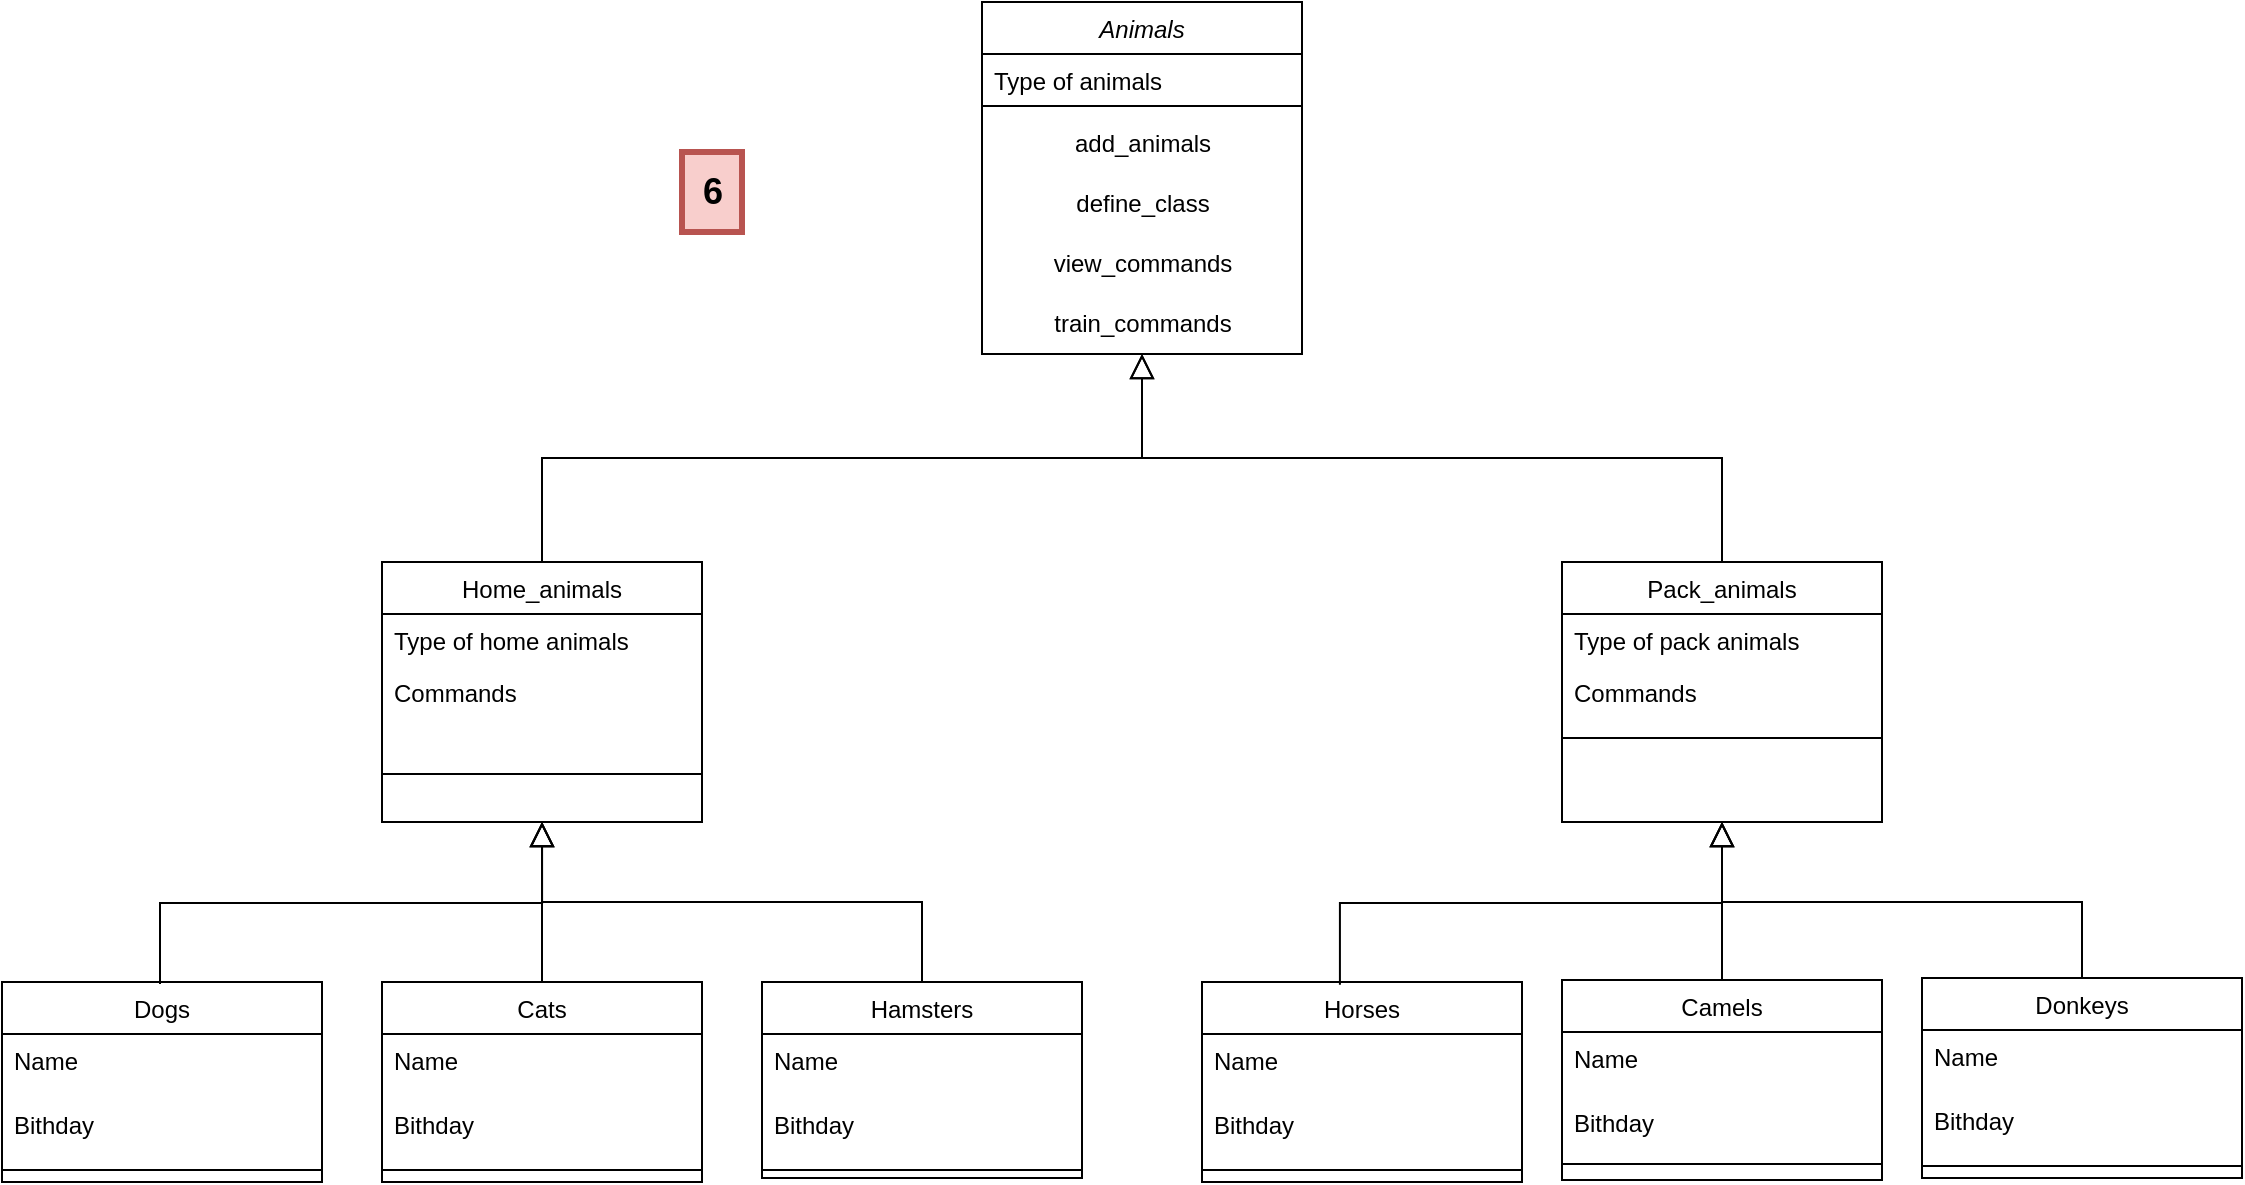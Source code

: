 <mxfile version="20.3.0" type="device"><diagram id="C5RBs43oDa-KdzZeNtuy" name="Page-1"><mxGraphModel dx="1935" dy="553" grid="1" gridSize="10" guides="1" tooltips="1" connect="1" arrows="1" fold="1" page="1" pageScale="1" pageWidth="827" pageHeight="1169" math="0" shadow="0"><root><mxCell id="WIyWlLk6GJQsqaUBKTNV-0"/><mxCell id="WIyWlLk6GJQsqaUBKTNV-1" parent="WIyWlLk6GJQsqaUBKTNV-0"/><mxCell id="zkfFHV4jXpPFQw0GAbJ--0" value="Animals" style="swimlane;fontStyle=2;align=center;verticalAlign=top;childLayout=stackLayout;horizontal=1;startSize=26;horizontalStack=0;resizeParent=1;resizeLast=0;collapsible=1;marginBottom=0;rounded=0;shadow=0;strokeWidth=1;" parent="WIyWlLk6GJQsqaUBKTNV-1" vertex="1"><mxGeometry x="220" y="40" width="160" height="176" as="geometry"><mxRectangle x="230" y="140" width="160" height="26" as="alternateBounds"/></mxGeometry></mxCell><mxCell id="zkfFHV4jXpPFQw0GAbJ--1" value="Type of animals" style="text;align=left;verticalAlign=top;spacingLeft=4;spacingRight=4;overflow=hidden;rotatable=0;points=[[0,0.5],[1,0.5]];portConstraint=eastwest;" parent="zkfFHV4jXpPFQw0GAbJ--0" vertex="1"><mxGeometry y="26" width="160" height="22" as="geometry"/></mxCell><mxCell id="zkfFHV4jXpPFQw0GAbJ--4" value="" style="line;html=1;strokeWidth=1;align=left;verticalAlign=middle;spacingTop=-1;spacingLeft=3;spacingRight=3;rotatable=0;labelPosition=right;points=[];portConstraint=eastwest;" parent="zkfFHV4jXpPFQw0GAbJ--0" vertex="1"><mxGeometry y="48" width="160" height="8" as="geometry"/></mxCell><mxCell id="RrwB7f_K_q_8LaPjzZyC-0" value="add_animals" style="text;html=1;align=center;verticalAlign=middle;resizable=0;points=[];autosize=1;strokeColor=none;fillColor=none;" vertex="1" parent="zkfFHV4jXpPFQw0GAbJ--0"><mxGeometry y="56" width="160" height="30" as="geometry"/></mxCell><mxCell id="RrwB7f_K_q_8LaPjzZyC-1" value="define_class" style="text;html=1;align=center;verticalAlign=middle;resizable=0;points=[];autosize=1;strokeColor=none;fillColor=none;" vertex="1" parent="zkfFHV4jXpPFQw0GAbJ--0"><mxGeometry y="86" width="160" height="30" as="geometry"/></mxCell><mxCell id="RrwB7f_K_q_8LaPjzZyC-2" value="view_commands" style="text;html=1;align=center;verticalAlign=middle;resizable=0;points=[];autosize=1;strokeColor=none;fillColor=none;" vertex="1" parent="zkfFHV4jXpPFQw0GAbJ--0"><mxGeometry y="116" width="160" height="30" as="geometry"/></mxCell><mxCell id="RrwB7f_K_q_8LaPjzZyC-3" value="train_commands" style="text;html=1;align=center;verticalAlign=middle;resizable=0;points=[];autosize=1;strokeColor=none;fillColor=none;" vertex="1" parent="zkfFHV4jXpPFQw0GAbJ--0"><mxGeometry y="146" width="160" height="30" as="geometry"/></mxCell><mxCell id="zkfFHV4jXpPFQw0GAbJ--6" value="Home_animals" style="swimlane;fontStyle=0;align=center;verticalAlign=top;childLayout=stackLayout;horizontal=1;startSize=26;horizontalStack=0;resizeParent=1;resizeLast=0;collapsible=1;marginBottom=0;rounded=0;shadow=0;strokeWidth=1;" parent="WIyWlLk6GJQsqaUBKTNV-1" vertex="1"><mxGeometry x="-80" y="320" width="160" height="130" as="geometry"><mxRectangle x="130" y="380" width="160" height="26" as="alternateBounds"/></mxGeometry></mxCell><mxCell id="skHg56rHm6X-vPGOY5QI-20" value="Type of home animals" style="text;align=left;verticalAlign=top;spacingLeft=4;spacingRight=4;overflow=hidden;rotatable=0;points=[[0,0.5],[1,0.5]];portConstraint=eastwest;" parent="zkfFHV4jXpPFQw0GAbJ--6" vertex="1"><mxGeometry y="26" width="160" height="26" as="geometry"/></mxCell><mxCell id="gTqaxudU33e63NysD7B0-0" value="Commands" style="text;align=left;verticalAlign=top;spacingLeft=4;spacingRight=4;overflow=hidden;rotatable=0;points=[[0,0.5],[1,0.5]];portConstraint=eastwest;rounded=0;shadow=0;html=0;" parent="zkfFHV4jXpPFQw0GAbJ--6" vertex="1"><mxGeometry y="52" width="160" height="32" as="geometry"/></mxCell><mxCell id="zkfFHV4jXpPFQw0GAbJ--9" value="" style="line;html=1;strokeWidth=1;align=left;verticalAlign=middle;spacingTop=-1;spacingLeft=3;spacingRight=3;rotatable=0;labelPosition=right;points=[];portConstraint=eastwest;" parent="zkfFHV4jXpPFQw0GAbJ--6" vertex="1"><mxGeometry y="84" width="160" height="44" as="geometry"/></mxCell><mxCell id="zkfFHV4jXpPFQw0GAbJ--12" value="" style="endArrow=block;endSize=10;endFill=0;shadow=0;strokeWidth=1;rounded=0;edgeStyle=elbowEdgeStyle;elbow=vertical;" parent="WIyWlLk6GJQsqaUBKTNV-1" source="zkfFHV4jXpPFQw0GAbJ--6" target="zkfFHV4jXpPFQw0GAbJ--0" edge="1"><mxGeometry width="160" relative="1" as="geometry"><mxPoint x="200" y="203" as="sourcePoint"/><mxPoint x="200" y="203" as="targetPoint"/></mxGeometry></mxCell><mxCell id="zkfFHV4jXpPFQw0GAbJ--13" value="Pack_animals" style="swimlane;fontStyle=0;align=center;verticalAlign=top;childLayout=stackLayout;horizontal=1;startSize=26;horizontalStack=0;resizeParent=1;resizeLast=0;collapsible=1;marginBottom=0;rounded=0;shadow=0;strokeWidth=1;" parent="WIyWlLk6GJQsqaUBKTNV-1" vertex="1"><mxGeometry x="510" y="320" width="160" height="130" as="geometry"><mxRectangle x="340" y="380" width="170" height="26" as="alternateBounds"/></mxGeometry></mxCell><mxCell id="skHg56rHm6X-vPGOY5QI-21" value="Type of pack animals" style="text;align=left;verticalAlign=top;spacingLeft=4;spacingRight=4;overflow=hidden;rotatable=0;points=[[0,0.5],[1,0.5]];portConstraint=eastwest;" parent="zkfFHV4jXpPFQw0GAbJ--13" vertex="1"><mxGeometry y="26" width="160" height="26" as="geometry"/></mxCell><mxCell id="gTqaxudU33e63NysD7B0-1" value="Commands" style="text;align=left;verticalAlign=top;spacingLeft=4;spacingRight=4;overflow=hidden;rotatable=0;points=[[0,0.5],[1,0.5]];portConstraint=eastwest;rounded=0;shadow=0;html=0;" parent="zkfFHV4jXpPFQw0GAbJ--13" vertex="1"><mxGeometry y="52" width="160" height="32" as="geometry"/></mxCell><mxCell id="zkfFHV4jXpPFQw0GAbJ--15" value="" style="line;html=1;strokeWidth=1;align=left;verticalAlign=middle;spacingTop=-1;spacingLeft=3;spacingRight=3;rotatable=0;labelPosition=right;points=[];portConstraint=eastwest;" parent="zkfFHV4jXpPFQw0GAbJ--13" vertex="1"><mxGeometry y="84" width="160" height="8" as="geometry"/></mxCell><mxCell id="zkfFHV4jXpPFQw0GAbJ--16" value="" style="endArrow=block;endSize=10;endFill=0;shadow=0;strokeWidth=1;rounded=0;edgeStyle=elbowEdgeStyle;elbow=vertical;" parent="WIyWlLk6GJQsqaUBKTNV-1" source="zkfFHV4jXpPFQw0GAbJ--13" target="zkfFHV4jXpPFQw0GAbJ--0" edge="1"><mxGeometry width="160" relative="1" as="geometry"><mxPoint x="210" y="373" as="sourcePoint"/><mxPoint x="310" y="271" as="targetPoint"/></mxGeometry></mxCell><mxCell id="a6bLieoPb8I7IsU9kMqh-2" value="Dogs" style="swimlane;fontStyle=0;align=center;verticalAlign=top;childLayout=stackLayout;horizontal=1;startSize=26;horizontalStack=0;resizeParent=1;resizeLast=0;collapsible=1;marginBottom=0;rounded=0;shadow=0;strokeWidth=1;" parent="WIyWlLk6GJQsqaUBKTNV-1" vertex="1"><mxGeometry x="-270" y="530" width="160" height="100" as="geometry"><mxRectangle x="130" y="380" width="160" height="26" as="alternateBounds"/></mxGeometry></mxCell><mxCell id="skHg56rHm6X-vPGOY5QI-12" value="Name" style="text;align=left;verticalAlign=top;spacingLeft=4;spacingRight=4;overflow=hidden;rotatable=0;points=[[0,0.5],[1,0.5]];portConstraint=eastwest;rounded=0;shadow=0;html=0;" parent="a6bLieoPb8I7IsU9kMqh-2" vertex="1"><mxGeometry y="26" width="160" height="32" as="geometry"/></mxCell><mxCell id="skHg56rHm6X-vPGOY5QI-15" value="Bithday" style="text;align=left;verticalAlign=top;spacingLeft=4;spacingRight=4;overflow=hidden;rotatable=0;points=[[0,0.5],[1,0.5]];portConstraint=eastwest;rounded=0;shadow=0;html=0;" parent="a6bLieoPb8I7IsU9kMqh-2" vertex="1"><mxGeometry y="58" width="160" height="32" as="geometry"/></mxCell><mxCell id="a6bLieoPb8I7IsU9kMqh-3" value="" style="line;html=1;strokeWidth=1;align=left;verticalAlign=middle;spacingTop=-1;spacingLeft=3;spacingRight=3;rotatable=0;labelPosition=right;points=[];portConstraint=eastwest;" parent="a6bLieoPb8I7IsU9kMqh-2" vertex="1"><mxGeometry y="90" width="160" height="8" as="geometry"/></mxCell><mxCell id="a6bLieoPb8I7IsU9kMqh-4" value="Cats" style="swimlane;fontStyle=0;align=center;verticalAlign=top;childLayout=stackLayout;horizontal=1;startSize=26;horizontalStack=0;resizeParent=1;resizeLast=0;collapsible=1;marginBottom=0;rounded=0;shadow=0;strokeWidth=1;" parent="WIyWlLk6GJQsqaUBKTNV-1" vertex="1"><mxGeometry x="-80" y="530" width="160" height="100" as="geometry"><mxRectangle x="130" y="380" width="160" height="26" as="alternateBounds"/></mxGeometry></mxCell><mxCell id="skHg56rHm6X-vPGOY5QI-13" value="Name" style="text;align=left;verticalAlign=top;spacingLeft=4;spacingRight=4;overflow=hidden;rotatable=0;points=[[0,0.5],[1,0.5]];portConstraint=eastwest;rounded=0;shadow=0;html=0;" parent="a6bLieoPb8I7IsU9kMqh-4" vertex="1"><mxGeometry y="26" width="160" height="32" as="geometry"/></mxCell><mxCell id="skHg56rHm6X-vPGOY5QI-16" value="Bithday" style="text;align=left;verticalAlign=top;spacingLeft=4;spacingRight=4;overflow=hidden;rotatable=0;points=[[0,0.5],[1,0.5]];portConstraint=eastwest;rounded=0;shadow=0;html=0;" parent="a6bLieoPb8I7IsU9kMqh-4" vertex="1"><mxGeometry y="58" width="160" height="32" as="geometry"/></mxCell><mxCell id="a6bLieoPb8I7IsU9kMqh-5" value="" style="line;html=1;strokeWidth=1;align=left;verticalAlign=middle;spacingTop=-1;spacingLeft=3;spacingRight=3;rotatable=0;labelPosition=right;points=[];portConstraint=eastwest;" parent="a6bLieoPb8I7IsU9kMqh-4" vertex="1"><mxGeometry y="90" width="160" height="8" as="geometry"/></mxCell><mxCell id="a6bLieoPb8I7IsU9kMqh-6" value="Hamsters" style="swimlane;fontStyle=0;align=center;verticalAlign=top;childLayout=stackLayout;horizontal=1;startSize=26;horizontalStack=0;resizeParent=1;resizeLast=0;collapsible=1;marginBottom=0;rounded=0;shadow=0;strokeWidth=1;" parent="WIyWlLk6GJQsqaUBKTNV-1" vertex="1"><mxGeometry x="110" y="530" width="160" height="98" as="geometry"><mxRectangle x="130" y="380" width="160" height="26" as="alternateBounds"/></mxGeometry></mxCell><mxCell id="skHg56rHm6X-vPGOY5QI-14" value="Name" style="text;align=left;verticalAlign=top;spacingLeft=4;spacingRight=4;overflow=hidden;rotatable=0;points=[[0,0.5],[1,0.5]];portConstraint=eastwest;rounded=0;shadow=0;html=0;" parent="a6bLieoPb8I7IsU9kMqh-6" vertex="1"><mxGeometry y="26" width="160" height="32" as="geometry"/></mxCell><mxCell id="skHg56rHm6X-vPGOY5QI-17" value="Bithday" style="text;align=left;verticalAlign=top;spacingLeft=4;spacingRight=4;overflow=hidden;rotatable=0;points=[[0,0.5],[1,0.5]];portConstraint=eastwest;rounded=0;shadow=0;html=0;" parent="a6bLieoPb8I7IsU9kMqh-6" vertex="1"><mxGeometry y="58" width="160" height="32" as="geometry"/></mxCell><mxCell id="a6bLieoPb8I7IsU9kMqh-7" value="" style="line;html=1;strokeWidth=1;align=left;verticalAlign=middle;spacingTop=-1;spacingLeft=3;spacingRight=3;rotatable=0;labelPosition=right;points=[];portConstraint=eastwest;" parent="a6bLieoPb8I7IsU9kMqh-6" vertex="1"><mxGeometry y="90" width="160" height="8" as="geometry"/></mxCell><mxCell id="a6bLieoPb8I7IsU9kMqh-8" value="Horses" style="swimlane;fontStyle=0;align=center;verticalAlign=top;childLayout=stackLayout;horizontal=1;startSize=26;horizontalStack=0;resizeParent=1;resizeLast=0;collapsible=1;marginBottom=0;rounded=0;shadow=0;strokeWidth=1;" parent="WIyWlLk6GJQsqaUBKTNV-1" vertex="1"><mxGeometry x="330" y="530" width="160" height="100" as="geometry"><mxRectangle x="130" y="380" width="160" height="26" as="alternateBounds"/></mxGeometry></mxCell><mxCell id="skHg56rHm6X-vPGOY5QI-9" value="Name" style="text;align=left;verticalAlign=top;spacingLeft=4;spacingRight=4;overflow=hidden;rotatable=0;points=[[0,0.5],[1,0.5]];portConstraint=eastwest;rounded=0;shadow=0;html=0;" parent="a6bLieoPb8I7IsU9kMqh-8" vertex="1"><mxGeometry y="26" width="160" height="32" as="geometry"/></mxCell><mxCell id="skHg56rHm6X-vPGOY5QI-3" value="Bithday" style="text;align=left;verticalAlign=top;spacingLeft=4;spacingRight=4;overflow=hidden;rotatable=0;points=[[0,0.5],[1,0.5]];portConstraint=eastwest;rounded=0;shadow=0;html=0;" parent="a6bLieoPb8I7IsU9kMqh-8" vertex="1"><mxGeometry y="58" width="160" height="32" as="geometry"/></mxCell><mxCell id="a6bLieoPb8I7IsU9kMqh-9" value="" style="line;html=1;strokeWidth=1;align=left;verticalAlign=middle;spacingTop=-1;spacingLeft=3;spacingRight=3;rotatable=0;labelPosition=right;points=[];portConstraint=eastwest;" parent="a6bLieoPb8I7IsU9kMqh-8" vertex="1"><mxGeometry y="90" width="160" height="8" as="geometry"/></mxCell><mxCell id="a6bLieoPb8I7IsU9kMqh-10" value="Camels" style="swimlane;fontStyle=0;align=center;verticalAlign=top;childLayout=stackLayout;horizontal=1;startSize=26;horizontalStack=0;resizeParent=1;resizeLast=0;collapsible=1;marginBottom=0;rounded=0;shadow=0;strokeWidth=1;" parent="WIyWlLk6GJQsqaUBKTNV-1" vertex="1"><mxGeometry x="510" y="529" width="160" height="100" as="geometry"><mxRectangle x="130" y="380" width="160" height="26" as="alternateBounds"/></mxGeometry></mxCell><mxCell id="skHg56rHm6X-vPGOY5QI-10" value="Name" style="text;align=left;verticalAlign=top;spacingLeft=4;spacingRight=4;overflow=hidden;rotatable=0;points=[[0,0.5],[1,0.5]];portConstraint=eastwest;rounded=0;shadow=0;html=0;" parent="a6bLieoPb8I7IsU9kMqh-10" vertex="1"><mxGeometry y="26" width="160" height="32" as="geometry"/></mxCell><mxCell id="skHg56rHm6X-vPGOY5QI-5" value="Bithday" style="text;align=left;verticalAlign=top;spacingLeft=4;spacingRight=4;overflow=hidden;rotatable=0;points=[[0,0.5],[1,0.5]];portConstraint=eastwest;rounded=0;shadow=0;html=0;" parent="a6bLieoPb8I7IsU9kMqh-10" vertex="1"><mxGeometry y="58" width="160" height="32" as="geometry"/></mxCell><mxCell id="a6bLieoPb8I7IsU9kMqh-11" value="" style="line;html=1;strokeWidth=1;align=left;verticalAlign=middle;spacingTop=-1;spacingLeft=3;spacingRight=3;rotatable=0;labelPosition=right;points=[];portConstraint=eastwest;" parent="a6bLieoPb8I7IsU9kMqh-10" vertex="1"><mxGeometry y="90" width="160" height="4" as="geometry"/></mxCell><mxCell id="a6bLieoPb8I7IsU9kMqh-12" value="Donkeys" style="swimlane;fontStyle=0;align=center;verticalAlign=top;childLayout=stackLayout;horizontal=1;startSize=26;horizontalStack=0;resizeParent=1;resizeLast=0;collapsible=1;marginBottom=0;rounded=0;shadow=0;strokeWidth=1;" parent="WIyWlLk6GJQsqaUBKTNV-1" vertex="1"><mxGeometry x="690" y="528" width="160" height="100" as="geometry"><mxRectangle x="130" y="380" width="160" height="26" as="alternateBounds"/></mxGeometry></mxCell><mxCell id="skHg56rHm6X-vPGOY5QI-11" value="Name" style="text;align=left;verticalAlign=top;spacingLeft=4;spacingRight=4;overflow=hidden;rotatable=0;points=[[0,0.5],[1,0.5]];portConstraint=eastwest;rounded=0;shadow=0;html=0;" parent="a6bLieoPb8I7IsU9kMqh-12" vertex="1"><mxGeometry y="26" width="160" height="32" as="geometry"/></mxCell><mxCell id="skHg56rHm6X-vPGOY5QI-4" value="Bithday" style="text;align=left;verticalAlign=top;spacingLeft=4;spacingRight=4;overflow=hidden;rotatable=0;points=[[0,0.5],[1,0.5]];portConstraint=eastwest;rounded=0;shadow=0;html=0;" parent="a6bLieoPb8I7IsU9kMqh-12" vertex="1"><mxGeometry y="58" width="160" height="32" as="geometry"/></mxCell><mxCell id="a6bLieoPb8I7IsU9kMqh-13" value="" style="line;html=1;strokeWidth=1;align=left;verticalAlign=middle;spacingTop=-1;spacingLeft=3;spacingRight=3;rotatable=0;labelPosition=right;points=[];portConstraint=eastwest;" parent="a6bLieoPb8I7IsU9kMqh-12" vertex="1"><mxGeometry y="90" width="160" height="8" as="geometry"/></mxCell><mxCell id="a6bLieoPb8I7IsU9kMqh-14" value="" style="endArrow=block;endSize=10;endFill=0;shadow=0;strokeWidth=1;rounded=0;edgeStyle=elbowEdgeStyle;elbow=vertical;entryX=0.5;entryY=1;entryDx=0;entryDy=0;exitX=0.5;exitY=0;exitDx=0;exitDy=0;" parent="WIyWlLk6GJQsqaUBKTNV-1" source="a6bLieoPb8I7IsU9kMqh-12" target="zkfFHV4jXpPFQw0GAbJ--13" edge="1"><mxGeometry width="160" relative="1" as="geometry"><mxPoint x="830" y="532" as="sourcePoint"/><mxPoint x="540" y="410" as="targetPoint"/><Array as="points"><mxPoint x="590" y="490"/><mxPoint x="690" y="471"/></Array></mxGeometry></mxCell><mxCell id="a6bLieoPb8I7IsU9kMqh-15" value="" style="endArrow=block;endSize=10;endFill=0;shadow=0;strokeWidth=1;rounded=0;edgeStyle=elbowEdgeStyle;elbow=vertical;exitX=0.431;exitY=0.014;exitDx=0;exitDy=0;exitPerimeter=0;" parent="WIyWlLk6GJQsqaUBKTNV-1" source="a6bLieoPb8I7IsU9kMqh-8" edge="1"><mxGeometry width="160" relative="1" as="geometry"><mxPoint x="290" y="572" as="sourcePoint"/><mxPoint x="590" y="450" as="targetPoint"/></mxGeometry></mxCell><mxCell id="a6bLieoPb8I7IsU9kMqh-16" value="" style="endArrow=block;endSize=10;endFill=0;shadow=0;strokeWidth=1;rounded=0;edgeStyle=elbowEdgeStyle;elbow=vertical;exitX=0.5;exitY=0;exitDx=0;exitDy=0;" parent="WIyWlLk6GJQsqaUBKTNV-1" source="a6bLieoPb8I7IsU9kMqh-10" edge="1"><mxGeometry width="160" relative="1" as="geometry"><mxPoint x="408.96" y="540.98" as="sourcePoint"/><mxPoint x="590" y="450" as="targetPoint"/></mxGeometry></mxCell><mxCell id="a6bLieoPb8I7IsU9kMqh-18" value="" style="endArrow=block;endSize=10;endFill=0;shadow=0;strokeWidth=1;rounded=0;edgeStyle=elbowEdgeStyle;elbow=vertical;exitX=0.431;exitY=0.014;exitDx=0;exitDy=0;exitPerimeter=0;" parent="WIyWlLk6GJQsqaUBKTNV-1" edge="1"><mxGeometry width="160" relative="1" as="geometry"><mxPoint x="-191" y="530.98" as="sourcePoint"/><mxPoint x="0.04" y="450" as="targetPoint"/></mxGeometry></mxCell><mxCell id="a6bLieoPb8I7IsU9kMqh-19" value="" style="endArrow=block;endSize=10;endFill=0;shadow=0;strokeWidth=1;rounded=0;edgeStyle=elbowEdgeStyle;elbow=vertical;exitX=0.5;exitY=0;exitDx=0;exitDy=0;" parent="WIyWlLk6GJQsqaUBKTNV-1" edge="1"><mxGeometry width="160" relative="1" as="geometry"><mxPoint y="530" as="sourcePoint"/><mxPoint y="450" as="targetPoint"/></mxGeometry></mxCell><mxCell id="a6bLieoPb8I7IsU9kMqh-20" value="" style="endArrow=block;endSize=10;endFill=0;shadow=0;strokeWidth=1;rounded=0;edgeStyle=elbowEdgeStyle;elbow=vertical;entryX=0.5;entryY=1;entryDx=0;entryDy=0;" parent="WIyWlLk6GJQsqaUBKTNV-1" source="a6bLieoPb8I7IsU9kMqh-6" edge="1"><mxGeometry width="160" relative="1" as="geometry"><mxPoint x="240" y="532" as="sourcePoint"/><mxPoint y="450" as="targetPoint"/><Array as="points"><mxPoint y="490"/><mxPoint x="100" y="471"/></Array></mxGeometry></mxCell><mxCell id="a6bLieoPb8I7IsU9kMqh-21" value="6" style="text;html=1;align=center;verticalAlign=middle;resizable=0;points=[];autosize=1;strokeColor=#b85450;fillColor=#f8cecc;strokeWidth=3;fontStyle=1;fontSize=18;" parent="WIyWlLk6GJQsqaUBKTNV-1" vertex="1"><mxGeometry x="70" y="115" width="30" height="40" as="geometry"/></mxCell></root></mxGraphModel></diagram></mxfile>